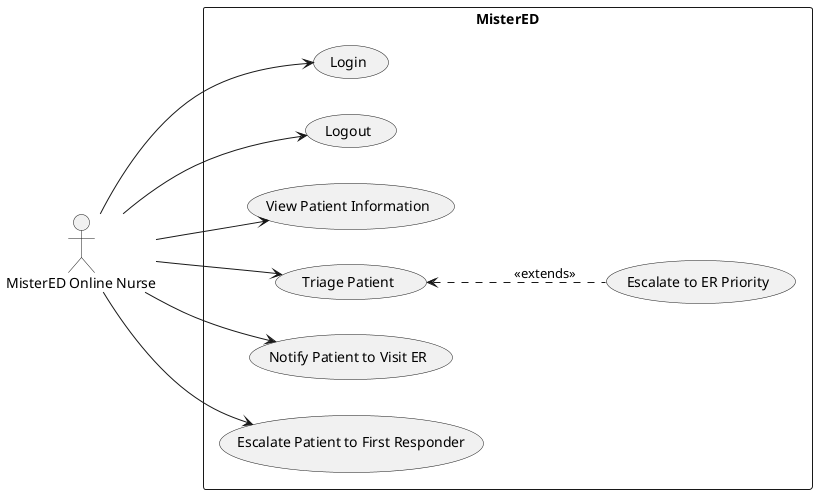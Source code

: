@startuml
left to right direction
actor "MisterED Online Nurse" as nurse
rectangle MisterED {

  usecase "Login" as UC0
  usecase "Logout" as UC1


  usecase "View Patient Information" as UC2

  usecase "Triage Patient" as UC3
  usecase "Escalate to ER Priority" as UC4

  usecase "Notify Patient to Visit ER" as UC5

  usecase "Escalate Patient to First Responder" as UC6

}

nurse --> UC0

nurse --> UC2

nurse --> UC3
UC3 <.. UC4 : <<extends>>

nurse --> UC5

nurse --> UC6

nurse --> UC1

@enduml